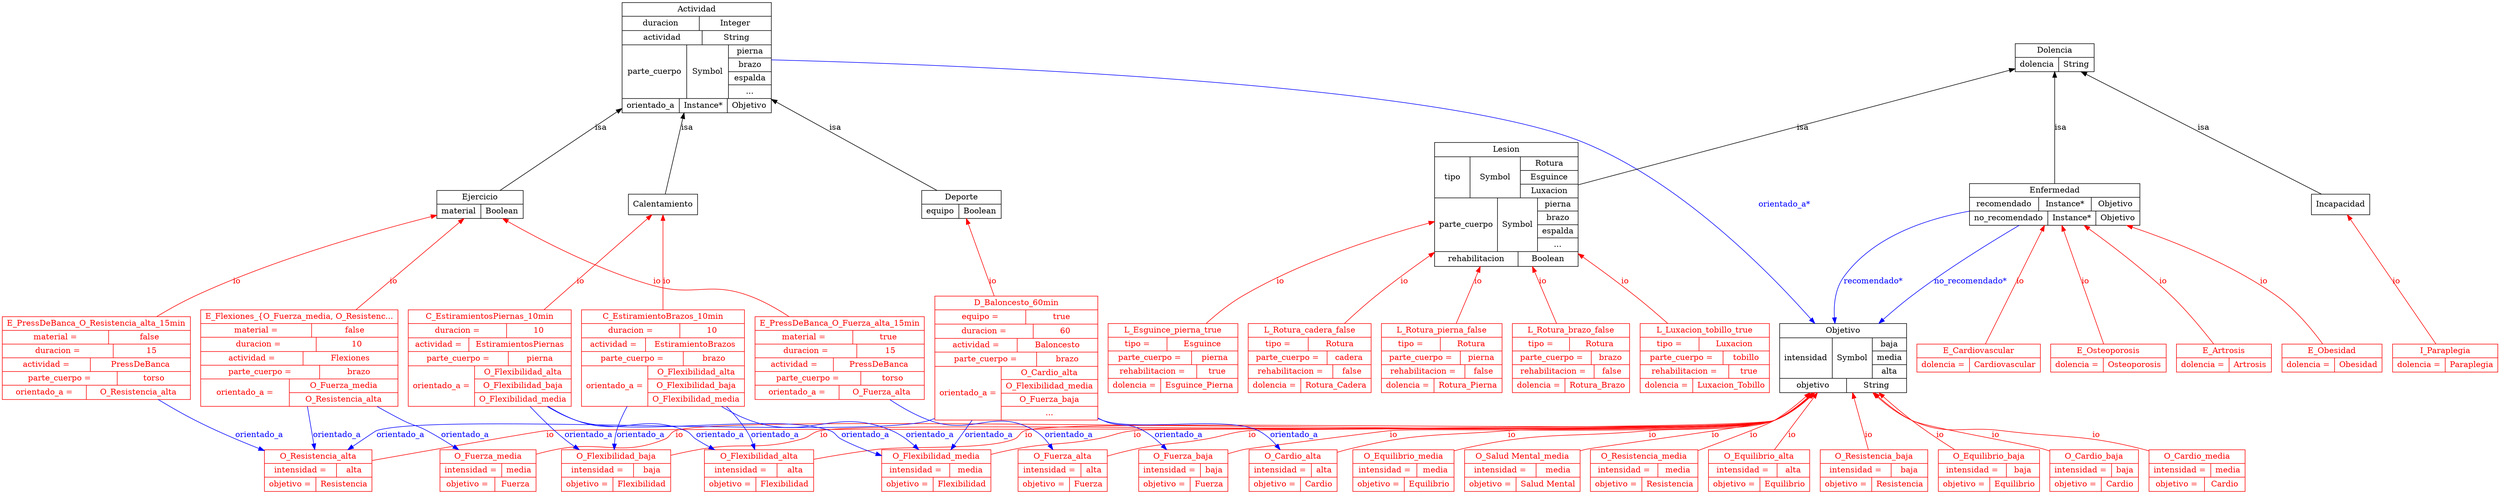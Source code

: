 digraph Practica {
	node [label="\N"];
	graph [bb="0,0,3634,860"];
	Practica_Class41 [label="{E_Obesidad|{dolencia =|{Obesidad}}}", shape=record, color="0.0,1.0,1.0", fontcolor="0.0,1.0,1.0", pos="3395,235", rects="3322,235,3468,259 3322,211,3397,235 3397,211,3468,235", width="2.0278", height="0.68056"];
	Enfermedad [label="{Enfermedad|{recomendado|Instance*|{Objetivo}}|{no_recomendado|Instance*|{Objetivo}}}", shape=record, color="0.0,0.0,0.0", fontcolor="0.0,0.0,0.0", pos="2992,505", rects="2867,517,3117,541 2867,493,2967,517 2967,493,3044,517 3044,493,3117,517 2867,469,2982,493 2982,469,3052,493 3052,469,3117,493", width="3.4722", height="1.0139"];
	Objetivo [label="{Objetivo|{intensidad|Symbol|{baja|media|alta}}|{objetivo|String}}", shape=record, color="0.0,0.0,0.0", fontcolor="0.0,0.0,0.0", pos="2681,235", rects="2589.5,271,2772.5,295 2589.5,199,2662.5,271 2662.5,199,2722.5,271 2722.5,247,2772.5,271 2722.5,223,2772.5,247 2722.5,199,2772.5,\
223 2589.5,175,2686.5,199 2686.5,175,2772.5,199", width="2.5278", height="1.6806"];
	Ejercicio [label="{Ejercicio|{material|Boolean}}", shape=record, color="0.0,0.0,0.0", fontcolor="0.0,0.0,0.0", pos="632,505", rects="571.5,505,692.5,529 571.5,481,630.5,505 630.5,481,692.5,505", width="1.6667", height="0.68056"];
	Actividad [label="{Actividad|{duracion|Integer}|{actividad|String}|{parte_cuerpo|Symbol|{pierna|brazo|espalda|...}}|{orientado_a|Instance*|{Objetivo\
}}}", shape=record, color="0.0,0.0,0.0", fontcolor="0.0,0.0,0.0", pos="1070,763", rects="961,835,1179,859 961,811,1075,835 1075,811,1179,835 961,787,1078,811 1078,787,1179,811 961,691,1054,787 1054,691,1117,787 1117,763\
,1179,787 1117,739,1179,763 1117,715,1179,739 1117,691,1179,715 961,667,1044,691 1044,667,1114,691 1114,667,1179,691", width="3.0278", height="2.6806"];
	Practica_Class18 [label="{O_Fuerza_baja|{intensidad =|{baja}}|{objetivo =|{Fuerza}}}", shape=record, color="0.0,1.0,1.0", fontcolor="0.0,1.0,1.0", pos="1717,37", rects="1653,49,1781,73 1653,25,1740,49 1740,25,1781,49 1653,1,1727,25 1727,1,1781,25", width="1.7778", height="1.0139"];
	Practica_Class17 [label="{E_Cardiovascular|{dolencia =|{Cardiovascular}}}", shape=record, color="0.0,1.0,1.0", fontcolor="0.0,1.0,1.0", pos="2878,235", rects="2790,235,2966,259 2790,211,2865,235 2865,211,2966,235", width="2.4444", height="0.68056"];
	Practica_Class47 [label="{I_Paraplegia|{dolencia =|{Paraplegia}}}", shape=record, color="0.0,1.0,1.0", fontcolor="0.0,1.0,1.0", pos="3560,235", rects="3485.5,235,3634.5,259 3485.5,211,3560.5,235 3560.5,211,3634.5,235", width="2.0556", height="0.68056"];
	Incapacidad [label=Incapacidad, shape=box, color="0.0,0.0,0.0", fontcolor="0.0,0.0,0.0", pos="3406,505", width="1.1667", height="0.5"];
	Practica_Class1 [label="{L_Luxacion_tobillo_true|{tipo =|{Luxacion}}|{parte_cuerpo =|{tobillo}}|{rehabilitacion =|{true}}|{dolencia =|{Luxacion_Tobillo}\
}}", shape=record, color="0.0,1.0,1.0", fontcolor="0.0,1.0,1.0", pos="2477,235", rects="2381.5,271,2572.5,295 2381.5,247,2467.5,271 2467.5,247,2572.5,271 2381.5,223,2502.5,247 2502.5,223,2572.5,247 2381.5,199,2508.5,\
223 2508.5,199,2572.5,223 2381.5,175,2456.5,199 2456.5,175,2572.5,199", width="2.6389", height="1.6806"];
	Lesion [label="{Lesion|{tipo|Symbol|{Rotura|Esguince|Luxacion}}|{parte_cuerpo|Symbol|{pierna|brazo|espalda|...}}|{rehabilitacion|Boolean}}", shape=record, color="0.0,0.0,0.0", fontcolor="0.0,0.0,0.0", pos="2184,505", rects="2079,589,2289,613 2079,517,2131,589 2131,517,2206,589 2206,565,2289,589 2206,541,2289,565 2206,517,2289,541 2079,421,2170,517 2170\
,421,2230,517 2230,493,2289,517 2230,469,2289,493 2230,445,2289,469 2230,421,2289,445 2079,397,2198,421 2198,397,2289,421", width="2.9167", height="3.0139"];
	Practica_Class46 [label="{L_Esguince_pierna_true|{tipo =|{Esguince}}|{parte_cuerpo =|{pierna}}|{rehabilitacion =|{true}}|{dolencia =|{Esguince_Pierna}}}", shape=record, color="0.0,1.0,1.0", fontcolor="0.0,1.0,1.0", pos="1700,235", rects="1608,271,1792,295 1608,247,1691,271 1691,247,1792,271 1608,223,1726,247 1726,223,1792,247 1608,199,1732,223 1732,199,1792,223 1608\
,175,1683,199 1683,175,1792,199", width="2.5556", height="1.6806"];
	Practica_Class45 [label="{L_Rotura_cadera_false|{tipo =|{Rotura}}|{parte_cuerpo =|{cadera}}|{rehabilitacion =|{false}}|{dolencia =|{Rotura_Cadera}}}", shape=record, color="0.0,1.0,1.0", fontcolor="0.0,1.0,1.0", pos="1898,235", rects="1809.5,271,1986.5,295 1809.5,247,1895.5,271 1895.5,247,1986.5,271 1809.5,223,1922.5,247 1922.5,223,1986.5,247 1809.5,199,1927.5,\
223 1927.5,199,1986.5,223 1809.5,175,1884.5,199 1884.5,175,1986.5,199", width="2.4444", height="1.6806"];
	Dolencia [label="{Dolencia|{dolencia|String}}", shape=record, color="0.0,0.0,0.0", fontcolor="0.0,0.0,0.0", pos="2992,763", rects="2935.5,763,3048.5,787 2935.5,739,2998.5,763 2998.5,739,3048.5,763", width="1.5556", height="0.68056"];
	Practica_Class44 [label="{L_Rotura_pierna_false|{tipo =|{Rotura}}|{parte_cuerpo =|{pierna}}|{rehabilitacion =|{false}}|{dolencia =|{Rotura_Pierna}}}", shape=record, color="0.0,1.0,1.0", fontcolor="0.0,1.0,1.0", pos="2090,235", rects="2004,271,2176,295 2004,247,2087,271 2087,247,2176,271 2004,223,2116,247 2116,223,2176,247 2004,199,2120,223 2120,199,2176,223 2004\
,175,2079,199 2079,175,2176,199", width="2.3889", height="1.6806"];
	Practica_Class43 [label="{L_Rotura_brazo_false|{tipo =|{Rotura}}|{parte_cuerpo =|{brazo}}|{rehabilitacion =|{false}}|{dolencia =|{Rotura_Brazo}}}", shape=record, color="0.0,1.0,1.0", fontcolor="0.0,1.0,1.0", pos="2279,235", rects="2194,271,2364,295 2194,247,2276,271 2276,247,2364,271 2194,223,2306,247 2306,223,2364,247 2194,199,2309,223 2309,199,2364,223 2194\
,175,2269,199 2269,175,2364,199", width="2.3611", height="1.6806"];
	Practica_Class42 [label="{E_Osteoporosis|{dolencia =|{Osteoporosis}}}", shape=record, color="0.0,1.0,1.0", fontcolor="0.0,1.0,1.0", pos="3067,235", rects="2983.5,235,3150.5,259 2983.5,211,3058.5,235 3058.5,211,3150.5,235", width="2.3056", height="0.68056"];
	Calentamiento [label=Calentamiento, shape=box, color="0.0,0.0,0.0", fontcolor="0.0,0.0,0.0", pos="959,505", width="1.3056", height="0.5"];
	Practica_Class20 [label="{O_Flexibilidad_baja|{intensidad =|{baja}}|{objetivo =|{Flexibilidad}}}", shape=record, color="0.0,1.0,1.0", fontcolor="0.0,1.0,1.0", pos="920,37", rects="842.5,49,997.5,73 842.5,25,942.5,49 942.5,25,997.5,49 842.5,1,916.5,25 916.5,1,997.5,25", width="2.1389", height="1.0139"];
	Practica_Class21 [label="{O_Resistencia_baja|{intensidad =|{baja}}|{objetivo =|{Resistencia}}}", shape=record, color="0.0,1.0,1.0", fontcolor="0.0,1.0,1.0", pos="2702,37", rects="2625,49,2779,73 2625,25,2725,49 2725,25,2779,49 2625,1,2699,25 2699,1,2779,25", width="2.1389", height="1.0139"];
	Practica_Class22 [label="{O_Equilibrio_baja|{intensidad =|{baja}}|{objetivo =|{Equilibrio}}}", shape=record, color="0.0,1.0,1.0", fontcolor="0.0,1.0,1.0", pos="2869,37", rects="2796.5,49,2941.5,73 2796.5,25,2891.5,49 2891.5,25,2941.5,49 2796.5,1,2870.5,25 2870.5,1,2941.5,25", width=2, height="1.0139"];
	Practica_Class23 [label="{O_Cardio_baja|{intensidad =|{baja}}|{objetivo =|{Cardio}}}", shape=record, color="0.0,1.0,1.0", fontcolor="0.0,1.0,1.0", pos="3023,37", rects="2958.5,49,3087.5,73 2958.5,25,3045.5,49 3045.5,25,3087.5,49 2958.5,1,3032.5,25 3032.5,1,3087.5,25", width="1.7778", height="1.0139"];
	Practica_Class27 [label="{O_Cardio_media|{intensidad =|{media}}|{objetivo =|{Cardio}}}", shape=record, color="0.0,1.0,1.0", fontcolor="0.0,1.0,1.0", pos="3172,37", rects="3104.5,49,3239.5,73 3104.5,25,3189.5,49 3189.5,25,3239.5,49 3104.5,1,3181.5,25 3181.5,1,3239.5,25", width="1.8611", height="1.0139"];
	Practica_Class50 [label="{E_Artrosis|{dolencia =|{Artrosis}}}", shape=record, color="0.0,1.0,1.0", fontcolor="0.0,1.0,1.0", pos="3236,235", rects="3167.5,235,3304.5,259 3167.5,211,3242.5,235 3242.5,211,3304.5,235", width="1.8889", height="0.68056"];
	Practica_Class58 [label="{E_PressDeBanca_O_Resistencia_alta_15min|{material =|{false}}|{duracion =|{15}}|{actividad =|{PressDeBanca}}|{parte_cuerpo =|{torso\
}}|{orientado_a =|{O_Resistencia_alta}}}", shape=record, color="0.0,1.0,1.0", fontcolor="0.0,1.0,1.0", pos="134,235", rects="-0.5,283,268.5,307 -0.5,259,148.5,283 148.5,259,268.5,283 -0.5,235,157.5,259 157.5,235,268.5,259 -0.5,211,124.5,235 124.5,211,268.5\
,235 -0.5,187,162.5,211 162.5,187,268.5,211 -0.5,163,119.5,187 119.5,163,268.5,187", width="3.7222", height="2.0139"];
	Practica_Class36 [label="{O_Resistencia_alta|{intensidad =|{alta}}|{objetivo =|{Resistencia}}}", shape=record, color="0.0,1.0,1.0", fontcolor="0.0,1.0,1.0", pos="500,37", rects="423,49,577,73 423,25,525,49 525,25,577,49 423,1,497,25 497,1,577,25", width="2.1389", height="1.0139"];
	Practica_Class57 [label="{E_PressDeBanca_O_Fuerza_alta_15min|{material =|{true}}|{duracion =|{15}}|{actividad =|{PressDeBanca}}|{parte_cuerpo =|{torso}}|\
{orientado_a =|{O_Fuerza_alta}}}", shape=record, color="0.0,1.0,1.0", fontcolor="0.0,1.0,1.0", pos="1216,235", rects="1094,283,1338,307 1094,259,1232,283 1232,259,1338,283 1094,235,1239,259 1239,235,1338,259 1094,211,1206,235 1206,211,1338,235 1094\
,187,1244,211 1244,187,1338,211 1094,163,1214,187 1214,163,1338,187", width="3.3889", height="2.0139"];
	Practica_Class34 [label="{O_Fuerza_alta|{intensidad =|{alta}}|{objetivo =|{Fuerza}}}", shape=record, color="0.0,1.0,1.0", fontcolor="0.0,1.0,1.0", pos="1566,37", rects="1502,49,1630,73 1502,25,1591,49 1591,25,1630,49 1502,1,1576,25 1576,1,1630,25", width="1.7778", height="1.0139"];
	Practica_Class29 [label="{O_Equilibrio_media|{intensidad =|{media}}|{objetivo =|{Equilibrio}}}", shape=record, color="0.0,1.0,1.0", fontcolor="0.0,1.0,1.0", pos="2021,37", rects="1948.5,49,2093.5,73 1948.5,25,2038.5,49 2038.5,25,2093.5,49 1948.5,1,2022.5,25 2022.5,1,2093.5,25", width=2, height="1.0139"];
	Practica_Class28 [label="{O_Cardio_alta|{intensidad =|{alta}}|{objetivo =|{Cardio}}}", shape=record, color="0.0,1.0,1.0", fontcolor="0.0,1.0,1.0", pos="1866,37", rects="1801.5,49,1930.5,73 1801.5,25,1890.5,49 1890.5,25,1930.5,49 1801.5,1,1875.5,25 1875.5,1,1930.5,25", width="1.7778", height="1.0139"];
	Practica_Class54 [label="{C_EstiramientoBrazos_10min|{duracion =|{10}}|{actividad =|{EstiramientoBrazos}}|{parte_cuerpo =|{brazo}}|{orientado_a =|{O_Flexibilidad\
_alta|O_Flexibilidad_baja|O_Flexibilidad_media}}}", shape=record, color="0.0,1.0,1.0", fontcolor="0.0,1.0,1.0", pos="959,235", rects="841.5,295,1076.5,319 841.5,271,982.5,295 982.5,271,1076.5,295 841.5,247,935.5,271 935.5,247,1076.5,271 841.5,223,986.5,247 986.5\
,223,1076.5,247 841.5,151,936.5,223 936.5,199,1076.5,223 936.5,175,1076.5,199 936.5,151,1076.5,175", width="3.25", height="2.3472"];
	Practica_Class32 [label="{O_Flexibilidad_alta|{intensidad =|{alta}}|{objetivo =|{Flexibilidad}}}", shape=record, color="0.0,1.0,1.0", fontcolor="0.0,1.0,1.0", pos="1134,37", rects="1056.5,49,1211.5,73 1056.5,25,1158.5,49 1158.5,25,1211.5,49 1056.5,1,1130.5,25 1130.5,1,1211.5,25", width="2.1389", height="1.0139"];
	Practica_Class31 [label="{O_Flexibilidad_media|{intensidad =|{media}}|{objetivo =|{Flexibilidad}}}", shape=record, color="0.0,1.0,1.0", fontcolor="0.0,1.0,1.0", pos="1380,37", rects="1302.5,49,1457.5,73 1302.5,25,1397.5,49 1397.5,25,1457.5,49 1302.5,1,1376.5,25 1376.5,1,1457.5,25", width="2.1389", height="1.0139"];
	Practica_Class53 [label="{D_Baloncesto_60min|{equipo =|{true}}|{duracion =|{60}}|{actividad =|{Baloncesto}}|{parte_cuerpo =|{brazo}}|{orientado_a =|{O_Cardio\
_alta|O_Flexibilidad_media|O_Fuerza_baja|...}}}", shape=record, color="0.0,1.0,1.0", fontcolor="0.0,1.0,1.0", pos="1473,235", rects="1355.5,319,1590.5,343 1355.5,295,1487.5,319 1487.5,295,1590.5,319 1355.5,271,1496.5,295 1496.5,271,1590.5,295 1355.5,247,1472.5,\
271 1472.5,247,1590.5,271 1355.5,223,1500.5,247 1500.5,223,1590.5,247 1355.5,127,1450.5,223 1450.5,199,1590.5,223 1450.5,175,1590.5\
,199 1450.5,151,1590.5,175 1450.5,127,1590.5,151", width="3.25", height="3.0139"];
	Deporte [label="{Deporte|{equipo|Boolean}}", shape=record, color="0.0,0.0,0.0", fontcolor="0.0,0.0,0.0", pos="1180,505", rects="1121.5,505,1238.5,529 1121.5,481,1176.5,505 1176.5,481,1238.5,505", width="1.6111", height="0.68056"];
	Practica_Class56 [label="{E_Flexiones_\{O_Fuerza_media, O_Resistenc...|{material =|{false}}|{duracion =|{10}}|{actividad =|{Flexiones}}|{parte_cuerpo =|{\
brazo}}|{orientado_a =|{O_Fuerza_media|O_Resistencia_alta}}}", shape=record, color="0.0,1.0,1.0", fontcolor="0.0,1.0,1.0", pos="429,235", rects="285.5,295,572.5,319 285.5,271,443.5,295 443.5,271,572.5,295 285.5,247,452.5,271 452.5,247,572.5,271 285.5,223,433.5,247 433.5,223\
,572.5,247 285.5,199,456.5,223 456.5,199,572.5,223 285.5,151,414.5,199 414.5,175,572.5,199 414.5,151,572.5,175", width="3.9722", height="2.3472"];
	Practica_Class33 [label="{O_Fuerza_media|{intensidad =|{media}}|{objetivo =|{Fuerza}}}", shape=record, color="0.0,1.0,1.0", fontcolor="0.0,1.0,1.0", pos="722,37", rects="654.5,49,789.5,73 654.5,25,739.5,49 739.5,25,789.5,49 654.5,1,731.5,25 731.5,1,789.5,25", width="1.8611", height="1.0139"];
	Practica_Class55 [label="{C_EstiramientosPiernas_10min|{duracion =|{10}}|{actividad =|{EstiramientosPiernas}}|{parte_cuerpo =|{pierna}}|{orientado_a =|{O\
_Flexibilidad_alta|O_Flexibilidad_baja|O_Flexibilidad_media}}}", shape=record, color="0.0,1.0,1.0", fontcolor="0.0,1.0,1.0", pos="707,235", rects="589.5,295,824.5,319 589.5,271,730.5,295 730.5,271,824.5,295 589.5,247,680.5,271 680.5,247,824.5,271 589.5,223,733.5,247 733.5,223\
,824.5,247 589.5,151,684.5,223 684.5,199,824.5,223 684.5,175,824.5,199 684.5,151,824.5,175", width="3.25", height="2.3472"];
	Practica_Class37 [label="{O_Salud Mental_media|{intensidad =|{media}}|{objetivo =|{Salud Mental}}}", shape=record, color="0.0,1.0,1.0", fontcolor="0.0,1.0,1.0", pos="2192,37", rects="2110.5,49,2273.5,73 2110.5,25,2209.5,49 2209.5,25,2273.5,49 2110.5,1,2184.5,25 2184.5,1,2273.5,25", width="2.25", height="1.0139"];
	Practica_Class35 [label="{O_Resistencia_media|{intensidad =|{media}}|{objetivo =|{Resistencia}}}", shape=record, color="0.0,1.0,1.0", fontcolor="0.0,1.0,1.0", pos="2368,37", rects="2291,49,2445,73 2291,25,2385,49 2385,25,2445,49 2291,1,2365,25 2365,1,2445,25", width="2.1389", height="1.0139"];
	Practica_Class30 [label="{O_Equilibrio_alta|{intensidad =|{alta}}|{objetivo =|{Equilibrio}}}", shape=record, color="0.0,1.0,1.0", fontcolor="0.0,1.0,1.0", pos="2535,37", rects="2462.5,49,2607.5,73 2462.5,25,2559.5,49 2559.5,25,2607.5,49 2462.5,1,2536.5,25 2536.5,1,2607.5,25", width=2, height="1.0139"];
	Enfermedad -> Practica_Class41 [dir=back, label=io, color="0.0,1.0,1.0", fontcolor="0.0,1.0,1.0", pos="s,3092,468.9 3101.6,464.94 3167.3,437.44 3250.1,396.44 3313,344 3342.1,319.73 3366.9,283.22 3381.3,259.25", lp="3287.5,370"];
	Actividad -> Ejercicio [dir=back, label=isa, color="0.0,0.0,0.0", fontcolor="0.0,0.0,0.0", pos="s,960.89,698.73 952.02,693.5 859.36,638.92 735.8,566.14 672.76,529.01", lp="873,640"];
	Objetivo -> Practica_Class18 [dir=back, label=io, color="0.0,1.0,1.0", fontcolor="0.0,1.0,1.0", pos="s,2640.9,174.82 2634.2,167.21 2619.3,150.77 2601.2,135.27 2581,126 2521.6,98.78 2057.9,115.6 1993,108 1957.9,103.89 1949.9,98.141\
 1915,92 1861,82.489 1845.4,90.185 1793,74 1789.1,72.787 1785.1,71.396 1781.1,69.881", lp="1998.5,100"];
	Enfermedad -> Practica_Class17 [dir=back, label=io, color="0.0,1.0,1.0", fontcolor="0.0,1.0,1.0", pos="s,2976.7,468.87 2972.8,459.62 2948.5,401.96 2907.3,304.5 2888.3,259.33", lp="2940.5,370"];
	Incapacidad -> Practica_Class47 [dir=back, label=io, color="0.0,1.0,1.0", fontcolor="0.0,1.0,1.0", pos="s,3416.3,486.87 3421.3,478.09 3451.4,425.41 3517.5,309.43 3546.3,259.09", lp="3488.5,370"];
	Lesion -> Practica_Class1 [dir=back, label=io, color="0.0,1.0,1.0", fontcolor="0.0,1.0,1.0", pos="s,2289.2,418.73 2297,412.01 2322.5,390.19 2349,366.67 2373,344 2389.3,328.64 2406.2,311.38 2421.7,295.2", lp="2358.5,370"];
	Lesion -> Practica_Class46 [dir=back, label=io, color="0.0,1.0,1.0", fontcolor="0.0,1.0,1.0", pos="s,2078.8,474.27 2069.2,471.07 1989.5,444.22 1883.3,401.63 1801,344 1781.6,330.39 1763,312.48 1747.3,295.13", lp="1854.5,370"];
	Lesion -> Practica_Class45 [dir=back, label=io, color="0.0,1.0,1.0", fontcolor="0.0,1.0,1.0", pos="s,2078.7,419.76 2070.8,413.01 2045.3,391.05 2018.7,367.22 1995,344 1979.4,328.76 1963.4,311.46 1948.9,295.2", lp="2034.5,370"];
	Dolencia -> Lesion [dir=back, label=isa, color="0.0,0.0,0.0", fontcolor="0.0,0.0,0.0", pos="s,2935.2,744.86 2925.4,741.74 2785,696.92 2457.9,592.45 2289,538.53", lp="2620,640"];
	Lesion -> Practica_Class44 [dir=back, label=io, color="0.0,1.0,1.0", fontcolor="0.0,1.0,1.0", pos="s,2146.3,396.74 2142.9,386.94 2131.9,355.23 2120.4,322.24 2110.9,295.14", lp="2142.5,370"];
	Dolencia -> Enfermedad [dir=back, label=isa, color="0.0,0.0,0.0", fontcolor="0.0,0.0,0.0", pos="s,2992,738.73 2992,728.68 2992,679.94 2992,591.09 2992,541.29", lp="3000,640"];
	Enfermedad -> Objetivo [label="recomendado*", color="0.6666667,1.0,1.0", fontcolor="0.6666667,1.0,1.0", style=filled, pos="e,2667.1,295.12 2866.7,487.37 2800,470.93 2723.4,439.19 2682,378 2667.8,357.03 2664.8,330.08 2666.3,305.24", lp="2724,370"];
	Enfermedad -> Objetivo [label="no_recomendado*", color="0.6666667,1.0,1.0", fontcolor="0.6666667,1.0,1.0", style=filled, pos="e,2732.7,295.03 2939.2,468.79 2895.2,437.69 2831.7,390.61 2781,344 2767,331.13 2752.7,316.58 2739.5,302.4", lp="2872,370"];
	Lesion -> Practica_Class43 [dir=back, label=io, color="0.0,1.0,1.0", fontcolor="0.0,1.0,1.0", pos="s,2222.1,396.74 2225.5,386.94 2236.7,355.23 2248.3,322.24 2257.8,295.14", lp="2236.5,370"];
	Enfermedad -> Practica_Class42 [dir=back, label=io, color="0.0,1.0,1.0", fontcolor="0.0,1.0,1.0", pos="s,3002,468.87 3004.8,458.91 3020.8,401.15 3047.7,304.31 3060.2,259.33", lp="3034.5,370"];
	Actividad -> Calentamiento [dir=back, label=isa, color="0.0,0.0,0.0", fontcolor="0.0,0.0,0.0", pos="s,1028.7,666.93 1024.6,657.54 1002.8,606.88 978.89,551.22 966.84,523.23", lp="1026,640"];
	Objetivo -> Practica_Class20 [dir=back, label=io, color="0.0,1.0,1.0", fontcolor="0.0,1.0,1.0", pos="s,2641.2,174.88 2634.5,167.23 2619.5,150.69 2601.4,135.14 2581,126 2512.2,95.198 1297.1,126.28 1224,108 1209,104.24 1207.8,96.582\
 1193,92 1131,72.81 1111.6,87.057 1048,74 1031.6,70.628 1014.2,66.198 997.69,61.581", lp="1229.5,100"];
	Objetivo -> Practica_Class21 [dir=back, label=io, color="0.0,1.0,1.0", fontcolor="0.0,1.0,1.0", pos="s,2687.4,174.79 2688.5,164.47 2691.8,133.53 2695.5,98.54 2698.2,73.055", lp="2700.5,100"];
	Objetivo -> Practica_Class22 [dir=back, label=io, color="0.0,1.0,1.0", fontcolor="0.0,1.0,1.0", pos="s,2735.4,174.94 2742.3,167.36 2755,153.59 2768.4,139.26 2781,126 2797.8,108.38 2816.7,89.14 2832.7,73.073", lp="2817.5,100"];
	Objetivo -> Practica_Class23 [dir=back, label=io, color="0.0,1.0,1.0", fontcolor="0.0,1.0,1.0", pos="s,2725.9,174.79 2732.8,167.28 2747,152.02 2763.5,137.08 2781,126 2797.6,115.51 2931.8,81.357 2950,74 2952.8,72.883 2955.6,71.7 2958.4\
,70.469", lp="2892.5,100"];
	Objetivo -> Practica_Class27 [dir=back, label=io, color="0.0,1.0,1.0", fontcolor="0.0,1.0,1.0", pos="s,2723.1,174.89 2730.1,167.08 2744.7,151.25 2762,136.09 2781,126 2829,100.51 2848.3,116.69 2902,108 2988.4,94.003 3012.7,100.98 \
3096,74 3098.8,73.095 3101.6,72.106 3104.4,71.052", lp="3028.5,100"];
	Actividad -> Objetivo [label="orientado_a*", color="0.6666667,1.0,1.0", fontcolor="0.6666667,1.0,1.0", style=filled, pos="e,2640.8,295.27 1179.3,758.52 1441.8,746.39 2100.5,707.28 2298,614 2446.1,544.04 2570.8,392.47 2634.8,303.66", lp="2597.5,505"];
	Enfermedad -> Practica_Class50 [dir=back, label=io, color="0.0,1.0,1.0", fontcolor="0.0,1.0,1.0", pos="s,3033.6,468.94 3041.2,462.08 3075.8,430.87 3122.3,386.76 3159,344 3182.5,316.57 3206,282.1 3220.7,259.35", lp="3147.5,370"];
	Ejercicio -> Practica_Class58 [dir=back, label=io, color="0.0,1.0,1.0", fontcolor="0.0,1.0,1.0", pos="s,571.21,482.3 561.6,478.55 488.24,449.75 371.1,400.22 277,344 258.64,333.03 239.87,320.13 222.22,307.11", lp="338.5,370"];
	Practica_Class58 -> Practica_Class36 [label=orientado_a, color="0.6666667,1.0,1.0", fontcolor="0.6666667,1.0,1.0", style=filled, pos="e,422.8,61.956 221.05,162.77 238.96,149.62 258.12,136.7 277,126 319.99,101.64 370.98,80.759 413.34,65.356", lp="375.5,100"];
	Ejercicio -> Practica_Class57 [dir=back, label=io, color="0.0,1.0,1.0", fontcolor="0.0,1.0,1.0", pos="s,673.83,480.83 682.75,475.89 743.02,442.72 847.55,389.57 944,362 1004.7,344.64 1027.1,369.21 1085,344 1105.9,334.91 1126.1,321.43\
 1144.1,307.01", lp="949.5,370"];
	Practica_Class57 -> Practica_Class34 [label=orientado_a, color="0.6666667,1.0,1.0", fontcolor="0.6666667,1.0,1.0", style=filled, pos="e,1562.5,73.097 1287.4,162.72 1305.5,148.23 1325.8,134.78 1347,126 1387.4,109.26 1508.8,135.32 1543,108 1551,101.63 1556.2,92.457\
 1559.7,82.813", lp="1589.5,100"];
	Objetivo -> Practica_Class29 [dir=back, label=io, color="0.0,1.0,1.0", fontcolor="0.0,1.0,1.0", pos="s,2639.8,174.73 2632.8,166.83 2618,150.83 2600.5,135.64 2581,126 2541.4,106.4 2426.9,112.65 2383,108 2257.9,94.748 2223.1,108.09\
 2102,74 2099.3,73.246 2096.6,72.415 2093.9,71.521", lp="2388.5,100"];
	Objetivo -> Practica_Class28 [dir=back, label=io, color="0.0,1.0,1.0", fontcolor="0.0,1.0,1.0", pos="s,2640.8,174.98 2634.1,167.38 2619.2,150.94 2601.2,135.4 2581,126 2539.3,106.56 2212.8,112.42 2167,108 2065.5,98.215 2037.3,104.75\
 1940,74 1937,73.048 1933.9,71.986 1930.9,70.84", lp="2172.5,100"];
	Calentamiento -> Practica_Class54 [dir=back, label=io, color="0.0,1.0,1.0", fontcolor="0.0,1.0,1.0", pos="s,959,486.87 959,476.8 959,439.76 959,373.1 959,319.13", lp="964.5,370"];
	Practica_Class54 -> Practica_Class32 [label=orientado_a, color="0.6666667,1.0,1.0", fontcolor="0.6666667,1.0,1.0", style=filled, pos="e,1127.9,73.174 1053.6,150.99 1064,142.36 1074.6,133.88 1085,126 1096.5,117.27 1103.4,119.55 1112,108 1117.6,100.56 1121.7,91.692\
 1124.9,82.786", lp="1155.5,100"];
	Practica_Class54 -> Practica_Class20 [label=orientado_a, color="0.6666667,1.0,1.0", fontcolor="0.6666667,1.0,1.0", style=filled, pos="e,918.59,73.28 930.25,150.69 926.46,136.59 923.15,121.99 921,108 919.79,100.12 919.13,91.686 918.81,83.485", lp="954.5,100"];
	Practica_Class54 -> Practica_Class31 [label=orientado_a, color="0.6666667,1.0,1.0", fontcolor="0.6666667,1.0,1.0", style=filled, pos="e,1358.1,73.226 1041.8,151 1055.3,141.07 1069.9,132.26 1085,126 1135.2,105.16 1281.6,134.58 1329,108 1335.3,104.47 1343.9,93.776\
 1352.3,81.719", lp="1378.5,100"];
	Deporte -> Practica_Class53 [dir=back, label=io, color="0.0,1.0,1.0", fontcolor="0.0,1.0,1.0", pos="s,1206.3,480.8 1213.8,473.89 1248.5,441.89 1304.6,390.22 1355.7,343.11", lp="1332.5,370"];
	Practica_Class53 -> Practica_Class28 [label=orientado_a, color="0.6666667,1.0,1.0", fontcolor="0.6666667,1.0,1.0", style=filled, pos="e,1854.9,73.211 1590.7,129.77 1593.4,128.43 1596.2,127.17 1599,126 1646.1,106.32 1785.3,135.93 1828,108 1837.5,101.79 1844.8,92.385\
 1850.3,82.431", lp="1877.5,100"];
	Practica_Class53 -> Practica_Class31 [label=orientado_a, color="0.6666667,1.0,1.0", fontcolor="0.6666667,1.0,1.0", style=filled, pos="e,1407.6,73.147 1435.5,126.71 1430.4,114.8 1424.9,103.01 1419,92 1417.2,88.553 1415.1,85.07 1413,81.619", lp="1460.5,100"];
	Practica_Class53 -> Practica_Class18 [label=orientado_a, color="0.6666667,1.0,1.0", fontcolor="0.6666667,1.0,1.0", style=filled, pos="e,1705,73.057 1590.5,130.52 1593.3,128.94 1596.2,127.43 1599,126 1631.5,109.58 1650,130.07 1679,108 1687.9,101.26 1694.9,91.844 \
1700.4,82.069", lp="1727.5,100"];
	Practica_Class53 -> Practica_Class36 [label=orientado_a, color="0.6666667,1.0,1.0", fontcolor="0.6666667,1.0,1.0", style=filled, pos="e,532.87,73.136 1355.4,129.55 1352.6,128.28 1349.8,127.09 1347,126 1266.8,95.074 653.33,140.98 574,108 565.82,104.6 552.8,93.103\
 539.96,80.324", lp="607.5,100"];
	Ejercicio -> Practica_Class56 [dir=back, label=io, color="0.0,1.0,1.0", fontcolor="0.0,1.0,1.0", pos="s,613.63,480.56 607.53,472.46 579.15,434.71 531.26,371 492.21,319.08", lp="536.5,370"];
	Practica_Class56 -> Practica_Class33 [label=orientado_a, color="0.6666667,1.0,1.0", fontcolor="0.6666667,1.0,1.0", style=filled, pos="e,689.51,73.346 537.02,150.79 551.36,141.65 566.22,133.11 581,126 607.63,113.2 619.21,122.41 645,108 658.16,100.65 670.86,90.617\
 682.03,80.41", lp="700.5,100"];
	Practica_Class56 -> Practica_Class36 [label=orientado_a, color="0.6666667,1.0,1.0", fontcolor="0.6666667,1.0,1.0", style=filled, pos="e,487.04,73.155 459.21,150.74 467.58,127.41 476.35,102.95 483.6,82.723", lp="513.5,100"];
	Calentamiento -> Practica_Class55 [dir=back, label=io, color="0.0,1.0,1.0", fontcolor="0.0,1.0,1.0", pos="s,942.07,486.87 934.87,479.15 900.79,442.63 836.97,374.25 785.52,319.13", lp="838.5,370"];
	Practica_Class55 -> Practica_Class32 [label=orientado_a, color="0.6666667,1.0,1.0", fontcolor="0.6666667,1.0,1.0", style=filled, pos="e,1069.6,73.207 790.64,150.76 803.96,141.01 818.24,132.31 833,126 910.58,92.825 944.2,140.66 1022,108 1032.2,103.73 1032,98.387 \
1041,92 1047.3,87.498 1054.1,83.01 1060.9,78.651", lp="1074.5,100"];
	Practica_Class55 -> Practica_Class20 [label=orientado_a, color="0.6666667,1.0,1.0", fontcolor="0.6666667,1.0,1.0", style=filled, pos="e,871.58,73.154 787.08,150.71 806.84,130.93 828.29,110.31 849,92 853.68,87.866 858.63,83.679 863.65,79.558", lp="882.5,100"];
	Practica_Class55 -> Practica_Class31 [label=orientado_a, color="0.6666667,1.0,1.0", fontcolor="0.6666667,1.0,1.0", style=filled, pos="e,1302.3,68.469 789.27,150.86 802.94,140.88 817.68,132.1 833,126 916.7,92.685 1153.7,139.7 1238,108 1248.7,103.99 1248.3,97.942 \
1258,92 1269.1,85.236 1281.1,78.808 1293.1,72.891", lp="1291.5,100"];
	Objetivo -> Practica_Class33 [dir=back, label=io, color="0.0,1.0,1.0", fontcolor="0.0,1.0,1.0", pos="s,2641.2,174.85 2634.5,167.21 2619.5,150.67 2601.4,135.13 2581,126 2501.2,90.391 1091.6,136.41 1009,108 997.9,104.18 998.88,96.393\
 988,92 924.1,66.202 901.28,88.884 834,74 819.5,70.793 804.24,66.435 789.8,61.835", lp="1014.5,100"];
	Objetivo -> Practica_Class34 [dir=back, label=io, color="0.0,1.0,1.0", fontcolor="0.0,1.0,1.0", pos="s,2640.9,174.72 2634.3,167.12 2619.3,150.68 2601.3,135.2 2581,126 2503.3,90.733 1897.1,122.66 1813,108 1790.8,104.14 1786.9,97.23\
 1765,92 1712.1,79.356 1696,89.823 1644,74 1639.4,72.604 1634.8,70.979 1630.1,69.204", lp="1818.5,100"];
	Objetivo -> Practica_Class31 [dir=back, label=io, color="0.0,1.0,1.0", fontcolor="0.0,1.0,1.0", pos="s,2641.2,174.96 2634.5,167.32 2619.5,150.78 2601.4,135.21 2581,126 2534.6,105.04 1713.8,118.82 1664,108 1646.5,104.2 1644.3,96.793\
 1627,92 1569.1,75.923 1551.6,87.405 1493,74 1481.4,71.352 1469.4,68.027 1457.6,64.463", lp="1669.5,100"];
	Objetivo -> Practica_Class32 [dir=back, label=io, color="0.0,1.0,1.0", fontcolor="0.0,1.0,1.0", pos="s,2641.2,174.93 2634.5,167.28 2619.5,150.75 2601.4,135.18 2581,126 2527.7,102.04 1586.7,121.9 1530,108 1514.6,104.21 1513.3,96.331\
 1498,92 1410.4,67.212 1383.9,88.288 1294,74 1267,69.703 1237.7,63.426 1211.7,57.258", lp="1535.5,100"];
	Dolencia -> Incapacidad [dir=back, label=isa, color="0.0,0.0,0.0", fontcolor="0.0,0.0,0.0", pos="s,3030.6,738.96 3039.1,733.63 3125.4,679.84 3306.5,566.99 3377,523.05", lp="3207,640"];
	Objetivo -> Practica_Class37 [dir=back, label=io, color="0.0,1.0,1.0", fontcolor="0.0,1.0,1.0", pos="s,2638.5,174.92 2631.5,167.16 2616.9,151.41 2599.8,136.27 2581,126 2566.2,117.91 2298.2,78.678 2282,74 2279.2,73.203 2276.5,72.349\
 2273.6,71.449", lp="2487.5,100"];
	Objetivo -> Practica_Class35 [dir=back, label=io, color="0.0,1.0,1.0", fontcolor="0.0,1.0,1.0", pos="s,2634.3,174.74 2627.2,166.99 2613.3,152.17 2597.5,137.5 2581,126 2531,91.133 2510.2,97.609 2454,74 2451.2,72.805 2448.3,71.583 \
2445.3,70.345", lp="2554.5,100"];
	Objetivo -> Practica_Class36 [dir=back, label=io, color="0.0,1.0,1.0", fontcolor="0.0,1.0,1.0", pos="s,2641.2,174.84 2634.6,167.19 2619.6,150.65 2601.4,135.11 2581,126 2536.3,106.06 866.71,113.07 818,108 781.94,104.24 773.57,99.037\
 738,92 697.13,83.914 686.65,83.121 646,74 623.55,68.963 599.28,63.016 577.1,57.381", lp="823.5,100"];
	Actividad -> Deporte [dir=back, label=isa, color="0.0,0.0,0.0", fontcolor="0.0,0.0,0.0", pos="s,1111,666.93 1115,657.53 1135.1,610.23 1157.2,558.55 1169.7,529.12", lp="1133,640"];
	Objetivo -> Practica_Class30 [dir=back, label=io, color="0.0,1.0,1.0", fontcolor="0.0,1.0,1.0", pos="s,2636.6,174.79 2630.5,166.48 2607.3,135.06 2580.8,99.094 2561.6,73.055", lp="2591.5,100"];
}
